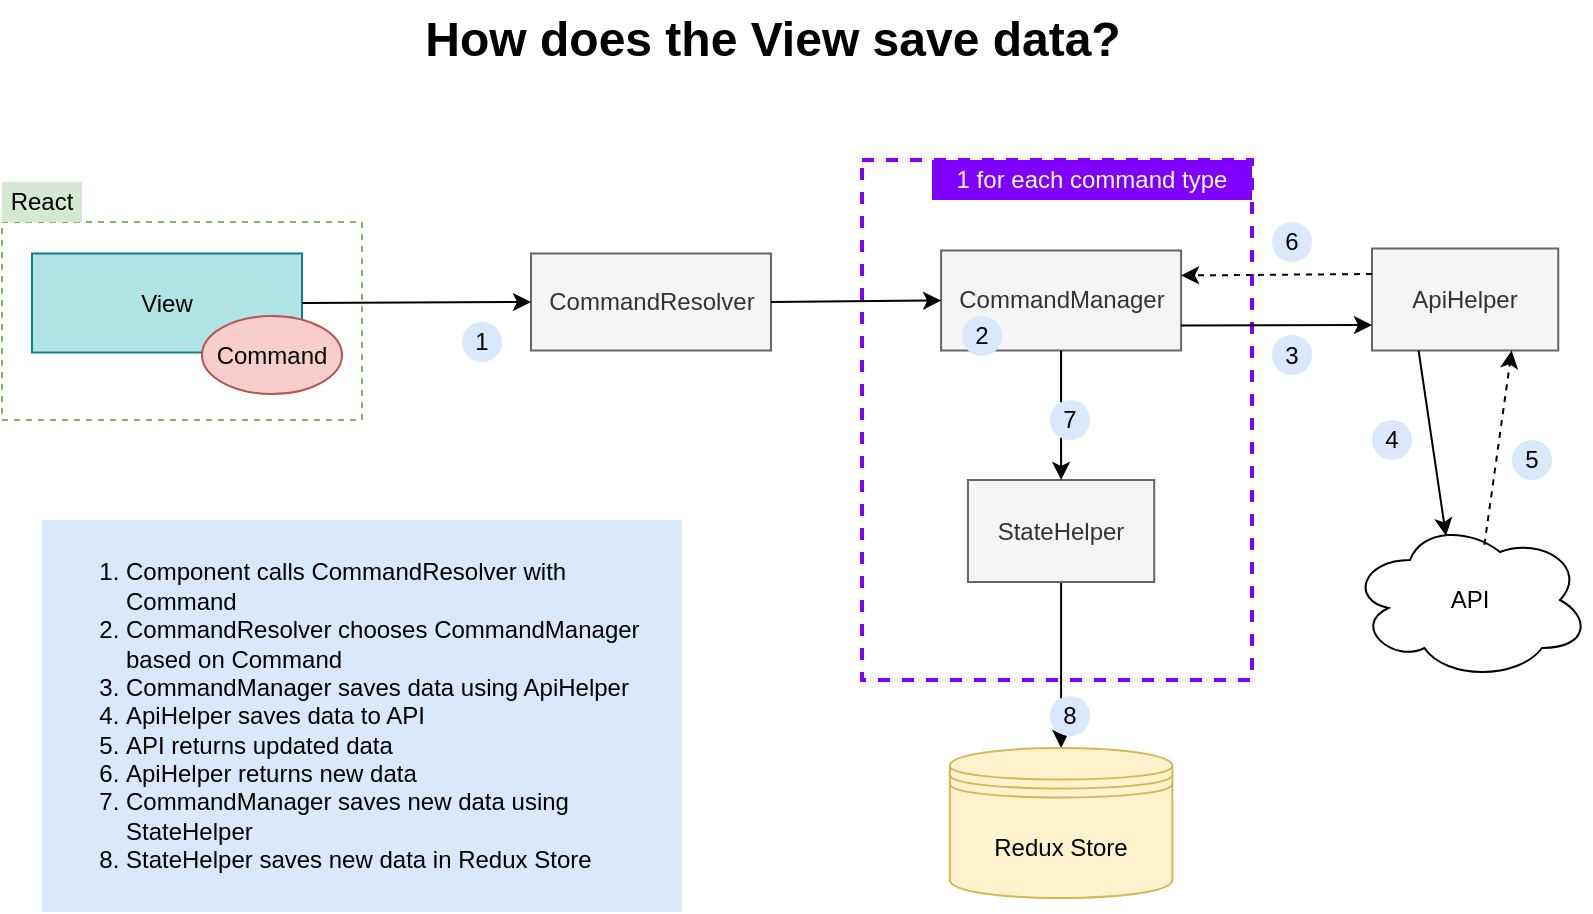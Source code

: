 <mxfile version="15.5.6" type="device"><diagram id="kKivtC1MR1Q1DnpcdQcp" name="Page-1"><mxGraphModel dx="1990" dy="1069" grid="1" gridSize="10" guides="1" tooltips="1" connect="1" arrows="1" fold="1" page="1" pageScale="1" pageWidth="1169" pageHeight="827" math="0" shadow="0"><root><mxCell id="0"/><mxCell id="1" parent="0"/><mxCell id="7jK6sp7hK5_15Q3kwuUP-140" value="" style="rounded=0;whiteSpace=wrap;html=1;fontColor=#FFFFFF;strokeWidth=2;dashed=1;strokeColor=#7F00FF;fillColor=none;" parent="1" vertex="1"><mxGeometry x="630.01" y="120" width="194.99" height="260" as="geometry"/></mxCell><mxCell id="dpSsFhxYSjcLWjW9QRgz-10" value="" style="rounded=0;whiteSpace=wrap;html=1;strokeColor=#82b366;strokeWidth=1;fillColor=none;dashed=1;" parent="1" vertex="1"><mxGeometry x="200" y="151" width="180" height="99" as="geometry"/></mxCell><mxCell id="xomZxtXsx8mHrPZNWI-x-4" value="CommandResolver" style="rounded=0;whiteSpace=wrap;html=1;fillColor=#f5f5f5;strokeColor=#666666;fontColor=#333333;" parent="1" vertex="1"><mxGeometry x="464.5" y="166.75" width="120" height="48.5" as="geometry"/></mxCell><mxCell id="xomZxtXsx8mHrPZNWI-x-6" value="CommandManager" style="whiteSpace=wrap;html=1;rounded=0;fillColor=#f5f5f5;strokeColor=#666666;fontColor=#333333;" parent="1" vertex="1"><mxGeometry x="669.54" y="165.25" width="120" height="50" as="geometry"/></mxCell><mxCell id="xomZxtXsx8mHrPZNWI-x-48" value="View" style="rounded=0;whiteSpace=wrap;html=1;fillColor=#b0e3e6;strokeColor=#0e8088;" parent="1" vertex="1"><mxGeometry x="215" y="166.75" width="135" height="49.5" as="geometry"/></mxCell><mxCell id="7jK6sp7hK5_15Q3kwuUP-36" value="1" style="ellipse;whiteSpace=wrap;html=1;aspect=fixed;strokeWidth=2;fillColor=#dae8fc;strokeColor=none;" parent="1" vertex="1"><mxGeometry x="430" y="201" width="20" height="20" as="geometry"/></mxCell><mxCell id="7jK6sp7hK5_15Q3kwuUP-77" value="" style="endArrow=classic;html=1;exitX=0.5;exitY=1;exitDx=0;exitDy=0;entryX=0.5;entryY=0;entryDx=0;entryDy=0;" parent="1" source="7jK6sp7hK5_15Q3kwuUP-62" target="7jK6sp7hK5_15Q3kwuUP-133" edge="1"><mxGeometry width="50" height="50" relative="1" as="geometry"><mxPoint x="510" y="402.5" as="sourcePoint"/><mxPoint x="525" y="670" as="targetPoint"/></mxGeometry></mxCell><mxCell id="7jK6sp7hK5_15Q3kwuUP-62" value="&lt;font style=&quot;font-size: 12px&quot;&gt;StateHelper&lt;/font&gt;" style="whiteSpace=wrap;html=1;rounded=0;fillColor=#f5f5f5;strokeColor=#666666;fontColor=#333333;" parent="1" vertex="1"><mxGeometry x="682.98" y="280" width="93.13" height="51" as="geometry"/></mxCell><mxCell id="7jK6sp7hK5_15Q3kwuUP-104" value="" style="endArrow=classic;html=1;exitX=1;exitY=0.5;exitDx=0;exitDy=0;entryX=0;entryY=0.5;entryDx=0;entryDy=0;" parent="1" source="xomZxtXsx8mHrPZNWI-x-4" target="xomZxtXsx8mHrPZNWI-x-6" edge="1"><mxGeometry width="50" height="50" relative="1" as="geometry"><mxPoint x="780" y="175.0" as="sourcePoint"/><mxPoint x="647.5" y="175.0" as="targetPoint"/></mxGeometry></mxCell><mxCell id="7jK6sp7hK5_15Q3kwuUP-112" value="" style="endArrow=classic;html=1;exitX=1;exitY=0.5;exitDx=0;exitDy=0;entryX=0;entryY=0.5;entryDx=0;entryDy=0;" parent="1" source="xomZxtXsx8mHrPZNWI-x-48" target="xomZxtXsx8mHrPZNWI-x-4" edge="1"><mxGeometry width="50" height="50" relative="1" as="geometry"><mxPoint x="410" y="200" as="sourcePoint"/><mxPoint x="470" y="198" as="targetPoint"/></mxGeometry></mxCell><mxCell id="7jK6sp7hK5_15Q3kwuUP-128" value="&lt;font color=&quot;#000000&quot;&gt;How does the View save data?&lt;/font&gt;" style="text;strokeColor=none;fillColor=none;html=1;fontSize=24;fontStyle=1;verticalAlign=middle;align=center;fontColor=#FFFFFF;" parent="1" vertex="1"><mxGeometry x="276" y="40" width="618" height="40" as="geometry"/></mxCell><mxCell id="7jK6sp7hK5_15Q3kwuUP-133" value="&lt;font style=&quot;line-height: 120% ; font-size: 12px&quot;&gt;Redux Store&lt;/font&gt;" style="shape=datastore;whiteSpace=wrap;html=1;strokeWidth=1;fillColor=#fff2cc;strokeColor=#d6b656;" parent="1" vertex="1"><mxGeometry x="673.92" y="414" width="111.25" height="75" as="geometry"/></mxCell><mxCell id="7jK6sp7hK5_15Q3kwuUP-137" value="" style="endArrow=classic;html=1;exitX=0.5;exitY=1;exitDx=0;exitDy=0;entryX=0.5;entryY=0;entryDx=0;entryDy=0;" parent="1" source="xomZxtXsx8mHrPZNWI-x-6" target="7jK6sp7hK5_15Q3kwuUP-62" edge="1"><mxGeometry width="50" height="50" relative="1" as="geometry"><mxPoint x="843.5" y="413" as="sourcePoint"/><mxPoint x="784" y="300" as="targetPoint"/></mxGeometry></mxCell><mxCell id="7jK6sp7hK5_15Q3kwuUP-141" value="1 for each command type" style="text;html=1;strokeColor=none;align=center;verticalAlign=middle;whiteSpace=wrap;rounded=0;dashed=1;fontColor=#FFFFFF;fillColor=#7F00FF;" parent="1" vertex="1"><mxGeometry x="665" y="120" width="160" height="20" as="geometry"/></mxCell><mxCell id="7jK6sp7hK5_15Q3kwuUP-144" value="&lt;ol&gt;&lt;li&gt;Component calls CommandResolver with Command&lt;/li&gt;&lt;li&gt;CommandResolver chooses CommandManager based on Command&lt;/li&gt;&lt;li&gt;CommandManager saves data using ApiHelper&lt;/li&gt;&lt;li&gt;ApiHelper saves data to API&lt;/li&gt;&lt;li&gt;API returns updated data&lt;/li&gt;&lt;li&gt;ApiHelper returns new data&lt;/li&gt;&lt;li&gt;CommandManager saves new data using StateHelper&lt;/li&gt;&lt;li&gt;StateHelper saves new data in Redux Store&lt;/li&gt;&lt;/ol&gt;" style="text;html=1;whiteSpace=wrap;verticalAlign=middle;overflow=hidden;strokeWidth=2;align=left;fillColor=#dae8fc;dashed=1;dashPattern=1 1;" parent="1" vertex="1"><mxGeometry x="220" y="300" width="320" height="196" as="geometry"/></mxCell><mxCell id="7jK6sp7hK5_15Q3kwuUP-158" value="3" style="ellipse;whiteSpace=wrap;html=1;aspect=fixed;strokeWidth=2;fillColor=#dae8fc;strokeColor=none;" parent="1" vertex="1"><mxGeometry x="835" y="207.5" width="20" height="20" as="geometry"/></mxCell><mxCell id="7jK6sp7hK5_15Q3kwuUP-159" value="2" style="ellipse;whiteSpace=wrap;html=1;aspect=fixed;strokeWidth=2;fillColor=#dae8fc;strokeColor=none;" parent="1" vertex="1"><mxGeometry x="680" y="198" width="20" height="20" as="geometry"/></mxCell><mxCell id="7jK6sp7hK5_15Q3kwuUP-160" value="8" style="ellipse;whiteSpace=wrap;html=1;aspect=fixed;strokeWidth=2;fillColor=#dae8fc;strokeColor=none;" parent="1" vertex="1"><mxGeometry x="724" y="388" width="20" height="20" as="geometry"/></mxCell><mxCell id="dpSsFhxYSjcLWjW9QRgz-2" value="6" style="ellipse;whiteSpace=wrap;html=1;aspect=fixed;strokeWidth=2;fillColor=#dae8fc;strokeColor=none;" parent="1" vertex="1"><mxGeometry x="835" y="151" width="20" height="20" as="geometry"/></mxCell><mxCell id="dpSsFhxYSjcLWjW9QRgz-9" value="Command" style="ellipse;whiteSpace=wrap;html=1;strokeColor=#b85450;strokeWidth=1;fillColor=#f8cecc;" parent="1" vertex="1"><mxGeometry x="300" y="198" width="70" height="39" as="geometry"/></mxCell><mxCell id="dpSsFhxYSjcLWjW9QRgz-11" value="React" style="text;html=1;fillColor=#d5e8d4;align=center;verticalAlign=middle;whiteSpace=wrap;rounded=0;dashed=1;" parent="1" vertex="1"><mxGeometry x="200" y="131" width="40" height="20" as="geometry"/></mxCell><mxCell id="_U-rUxAMFancPxTB0bhZ-1" value="&lt;font style=&quot;font-size: 12px&quot;&gt;ApiHelper&lt;/font&gt;" style="whiteSpace=wrap;html=1;rounded=0;fillColor=#f5f5f5;strokeColor=#666666;fontColor=#333333;" parent="1" vertex="1"><mxGeometry x="885" y="164.25" width="93.13" height="51" as="geometry"/></mxCell><mxCell id="_U-rUxAMFancPxTB0bhZ-2" value="API" style="ellipse;shape=cloud;whiteSpace=wrap;html=1;" parent="1" vertex="1"><mxGeometry x="874" y="300" width="120" height="80" as="geometry"/></mxCell><mxCell id="_U-rUxAMFancPxTB0bhZ-3" value="" style="endArrow=classic;html=1;exitX=1;exitY=0.75;exitDx=0;exitDy=0;entryX=0;entryY=0.75;entryDx=0;entryDy=0;" parent="1" source="xomZxtXsx8mHrPZNWI-x-6" target="_U-rUxAMFancPxTB0bhZ-1" edge="1"><mxGeometry width="50" height="50" relative="1" as="geometry"><mxPoint x="794" y="226.75" as="sourcePoint"/><mxPoint x="756.565" y="304.0" as="targetPoint"/></mxGeometry></mxCell><mxCell id="_U-rUxAMFancPxTB0bhZ-4" value="" style="endArrow=classic;html=1;exitX=0.25;exitY=1;exitDx=0;exitDy=0;entryX=0.4;entryY=0.1;entryDx=0;entryDy=0;entryPerimeter=0;" parent="1" source="_U-rUxAMFancPxTB0bhZ-1" target="_U-rUxAMFancPxTB0bhZ-2" edge="1"><mxGeometry width="50" height="50" relative="1" as="geometry"><mxPoint x="824" y="226.75" as="sourcePoint"/><mxPoint x="900.565" y="304.0" as="targetPoint"/></mxGeometry></mxCell><mxCell id="_U-rUxAMFancPxTB0bhZ-5" value="" style="endArrow=classic;html=1;entryX=0.75;entryY=1;entryDx=0;entryDy=0;dashed=1;exitX=0.56;exitY=0.155;exitDx=0;exitDy=0;exitPerimeter=0;" parent="1" source="_U-rUxAMFancPxTB0bhZ-2" target="_U-rUxAMFancPxTB0bhZ-1" edge="1"><mxGeometry width="50" height="50" relative="1" as="geometry"><mxPoint x="996" y="332" as="sourcePoint"/><mxPoint x="809.96" y="227" as="targetPoint"/></mxGeometry></mxCell><mxCell id="_U-rUxAMFancPxTB0bhZ-6" value="" style="endArrow=classic;html=1;entryX=1;entryY=0.25;entryDx=0;entryDy=0;exitX=0;exitY=0.25;exitDx=0;exitDy=0;dashed=1;" parent="1" source="_U-rUxAMFancPxTB0bhZ-1" target="xomZxtXsx8mHrPZNWI-x-6" edge="1"><mxGeometry width="50" height="50" relative="1" as="geometry"><mxPoint x="1005.6" y="341.6" as="sourcePoint"/><mxPoint x="934.7" y="342.25" as="targetPoint"/></mxGeometry></mxCell><mxCell id="_U-rUxAMFancPxTB0bhZ-7" value="4" style="ellipse;whiteSpace=wrap;html=1;aspect=fixed;strokeWidth=2;fillColor=#dae8fc;strokeColor=none;" parent="1" vertex="1"><mxGeometry x="885" y="250" width="20" height="20" as="geometry"/></mxCell><mxCell id="_U-rUxAMFancPxTB0bhZ-8" value="5" style="ellipse;whiteSpace=wrap;html=1;aspect=fixed;strokeWidth=2;fillColor=#dae8fc;strokeColor=none;" parent="1" vertex="1"><mxGeometry x="955" y="260" width="20" height="20" as="geometry"/></mxCell><mxCell id="_U-rUxAMFancPxTB0bhZ-9" value="7" style="ellipse;whiteSpace=wrap;html=1;aspect=fixed;strokeWidth=2;fillColor=#dae8fc;strokeColor=none;" parent="1" vertex="1"><mxGeometry x="724" y="240" width="20" height="20" as="geometry"/></mxCell></root></mxGraphModel></diagram></mxfile>